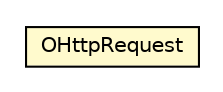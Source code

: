 #!/usr/local/bin/dot
#
# Class diagram 
# Generated by UMLGraph version R5_6-24-gf6e263 (http://www.umlgraph.org/)
#

digraph G {
	edge [fontname="Helvetica",fontsize=10,labelfontname="Helvetica",labelfontsize=10];
	node [fontname="Helvetica",fontsize=10,shape=plaintext];
	nodesep=0.25;
	ranksep=0.5;
	// com.orientechnologies.orient.server.network.protocol.http.OHttpRequest
	c1954595 [label=<<table title="com.orientechnologies.orient.server.network.protocol.http.OHttpRequest" border="0" cellborder="1" cellspacing="0" cellpadding="2" port="p" bgcolor="lemonChiffon" href="./OHttpRequest.html">
		<tr><td><table border="0" cellspacing="0" cellpadding="1">
<tr><td align="center" balign="center"> OHttpRequest </td></tr>
		</table></td></tr>
		</table>>, URL="./OHttpRequest.html", fontname="Helvetica", fontcolor="black", fontsize=10.0];
}

